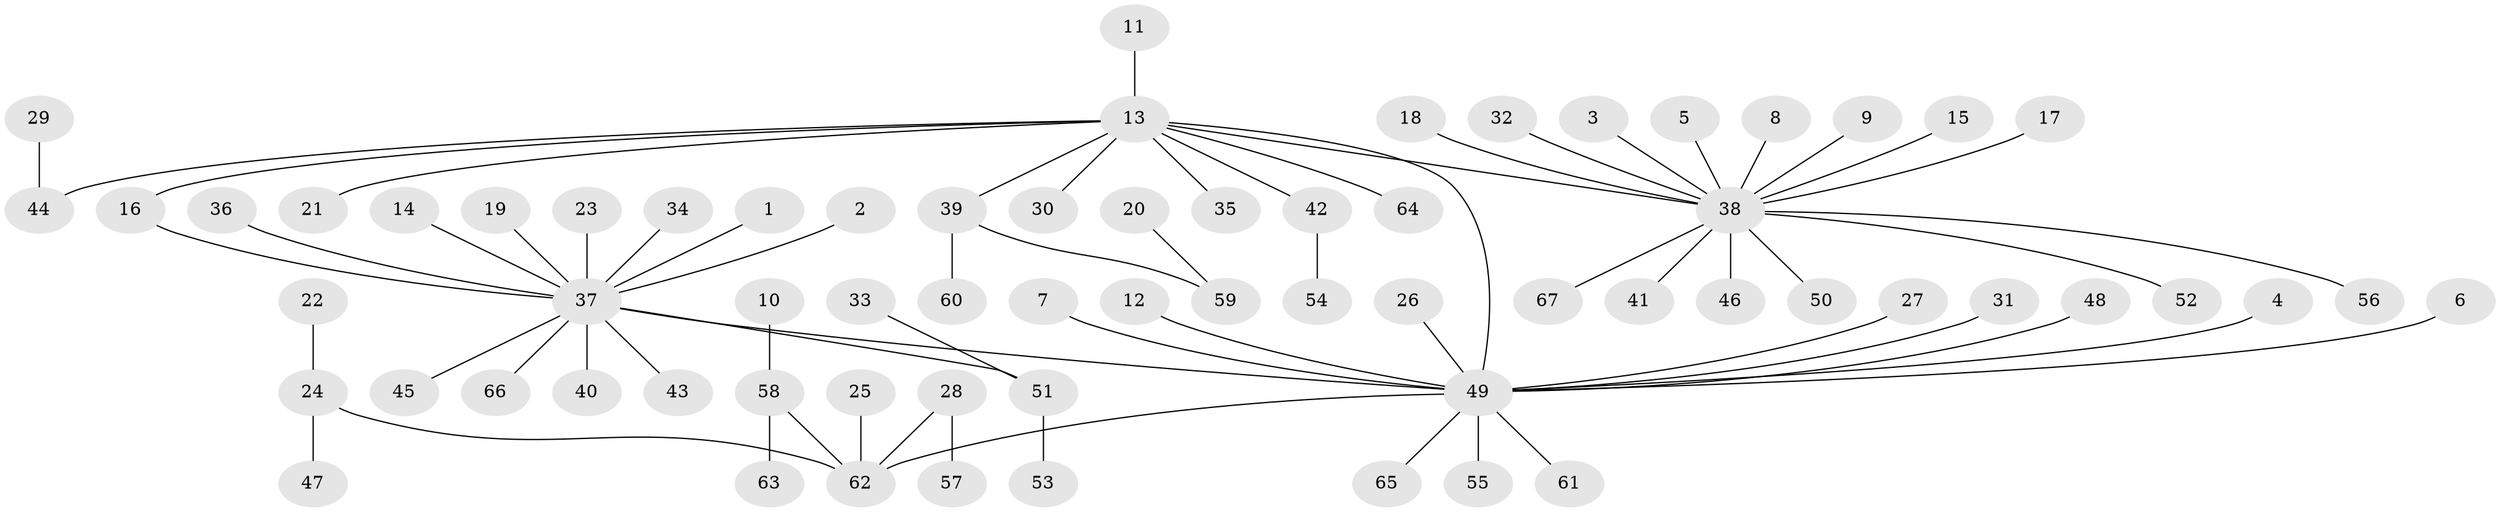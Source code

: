// original degree distribution, {13: 0.007518796992481203, 16: 0.007518796992481203, 4: 0.05263157894736842, 17: 0.015037593984962405, 2: 0.15789473684210525, 3: 0.03759398496240601, 1: 0.6842105263157895, 7: 0.007518796992481203, 5: 0.03007518796992481}
// Generated by graph-tools (version 1.1) at 2025/01/03/09/25 03:01:47]
// undirected, 67 vertices, 67 edges
graph export_dot {
graph [start="1"]
  node [color=gray90,style=filled];
  1;
  2;
  3;
  4;
  5;
  6;
  7;
  8;
  9;
  10;
  11;
  12;
  13;
  14;
  15;
  16;
  17;
  18;
  19;
  20;
  21;
  22;
  23;
  24;
  25;
  26;
  27;
  28;
  29;
  30;
  31;
  32;
  33;
  34;
  35;
  36;
  37;
  38;
  39;
  40;
  41;
  42;
  43;
  44;
  45;
  46;
  47;
  48;
  49;
  50;
  51;
  52;
  53;
  54;
  55;
  56;
  57;
  58;
  59;
  60;
  61;
  62;
  63;
  64;
  65;
  66;
  67;
  1 -- 37 [weight=1.0];
  2 -- 37 [weight=1.0];
  3 -- 38 [weight=1.0];
  4 -- 49 [weight=1.0];
  5 -- 38 [weight=1.0];
  6 -- 49 [weight=1.0];
  7 -- 49 [weight=1.0];
  8 -- 38 [weight=1.0];
  9 -- 38 [weight=1.0];
  10 -- 58 [weight=1.0];
  11 -- 13 [weight=1.0];
  12 -- 49 [weight=1.0];
  13 -- 16 [weight=1.0];
  13 -- 21 [weight=1.0];
  13 -- 30 [weight=1.0];
  13 -- 35 [weight=1.0];
  13 -- 38 [weight=1.0];
  13 -- 39 [weight=1.0];
  13 -- 42 [weight=1.0];
  13 -- 44 [weight=1.0];
  13 -- 49 [weight=1.0];
  13 -- 64 [weight=1.0];
  14 -- 37 [weight=1.0];
  15 -- 38 [weight=1.0];
  16 -- 37 [weight=1.0];
  17 -- 38 [weight=1.0];
  18 -- 38 [weight=1.0];
  19 -- 37 [weight=1.0];
  20 -- 59 [weight=1.0];
  22 -- 24 [weight=1.0];
  23 -- 37 [weight=1.0];
  24 -- 47 [weight=1.0];
  24 -- 62 [weight=1.0];
  25 -- 62 [weight=1.0];
  26 -- 49 [weight=1.0];
  27 -- 49 [weight=1.0];
  28 -- 57 [weight=1.0];
  28 -- 62 [weight=1.0];
  29 -- 44 [weight=1.0];
  31 -- 49 [weight=1.0];
  32 -- 38 [weight=1.0];
  33 -- 51 [weight=1.0];
  34 -- 37 [weight=1.0];
  36 -- 37 [weight=1.0];
  37 -- 40 [weight=1.0];
  37 -- 43 [weight=1.0];
  37 -- 45 [weight=1.0];
  37 -- 49 [weight=1.0];
  37 -- 51 [weight=1.0];
  37 -- 66 [weight=1.0];
  38 -- 41 [weight=1.0];
  38 -- 46 [weight=1.0];
  38 -- 50 [weight=1.0];
  38 -- 52 [weight=1.0];
  38 -- 56 [weight=1.0];
  38 -- 67 [weight=1.0];
  39 -- 59 [weight=1.0];
  39 -- 60 [weight=1.0];
  42 -- 54 [weight=1.0];
  48 -- 49 [weight=1.0];
  49 -- 55 [weight=1.0];
  49 -- 61 [weight=1.0];
  49 -- 62 [weight=1.0];
  49 -- 65 [weight=1.0];
  51 -- 53 [weight=1.0];
  58 -- 62 [weight=1.0];
  58 -- 63 [weight=1.0];
}

